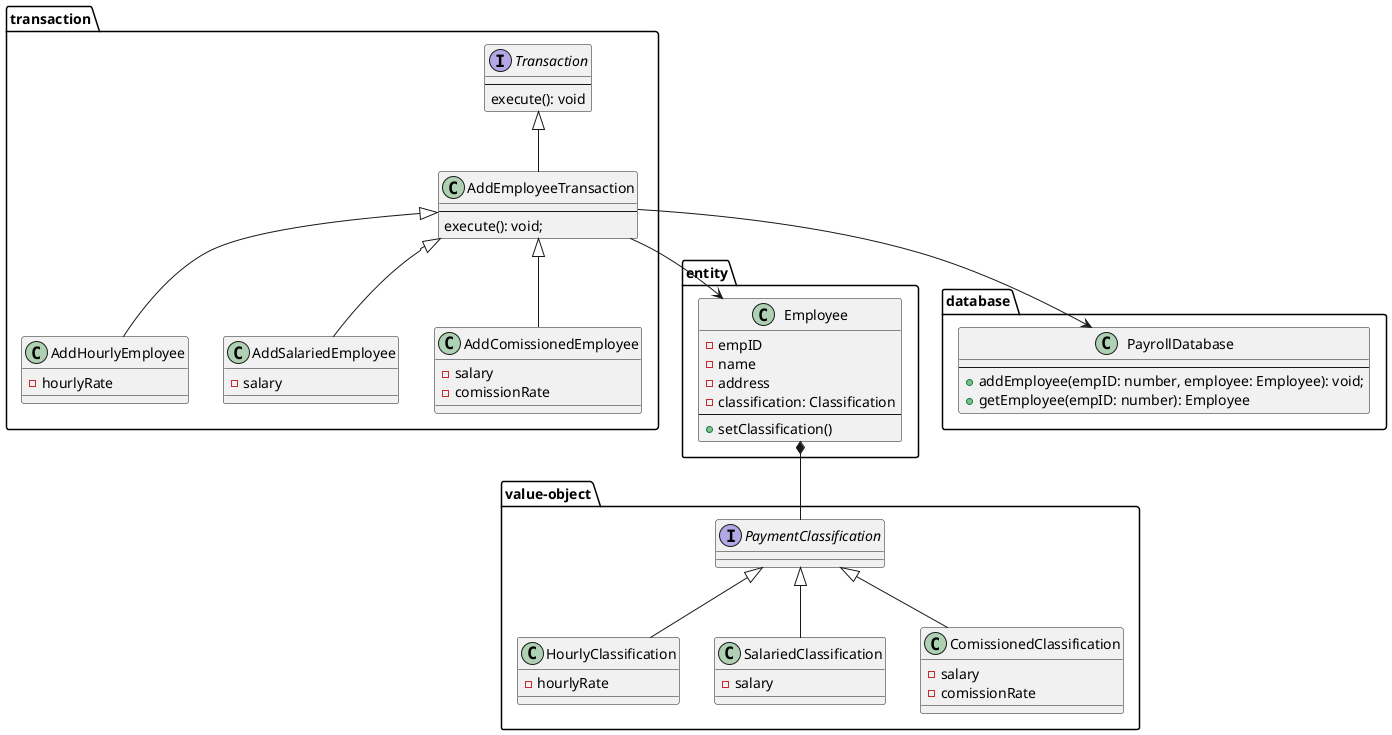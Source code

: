 @startuml

package transaction {
  interface Transaction {
    --
    execute(): void
  }

  class AddEmployeeTransaction {
    --
    execute(): void;
  }

  class AddHourlyEmployee {
    - hourlyRate 
  }

  class AddSalariedEmployee {
    - salary
  }

  class AddComissionedEmployee {
    - salary
    - comissionRate
  }
}


package entity {
  class Employee {
    - empID
    - name
    - address
    - classification: Classification
    --
    + setClassification()
  }
}

package value-object {
  interface PaymentClassification

  class HourlyClassification {
    - hourlyRate
  }

  class SalariedClassification {
    - salary
  }

  class ComissionedClassification {
    - salary
    - comissionRate
  }
}

package database {
  class PayrollDatabase {
    --
    + addEmployee(empID: number, employee: Employee): void;
    + getEmployee(empID: number): Employee
  }
}

Transaction <|-- AddEmployeeTransaction
AddEmployeeTransaction <|-- AddHourlyEmployee
AddEmployeeTransaction <|-- AddSalariedEmployee
AddEmployeeTransaction <|-- AddComissionedEmployee

PaymentClassification <|-- HourlyClassification
PaymentClassification <|-- SalariedClassification
PaymentClassification <|-- ComissionedClassification

Employee *-- PaymentClassification

AddEmployeeTransaction --> Employee
AddEmployeeTransaction --> PayrollDatabase

@enduml